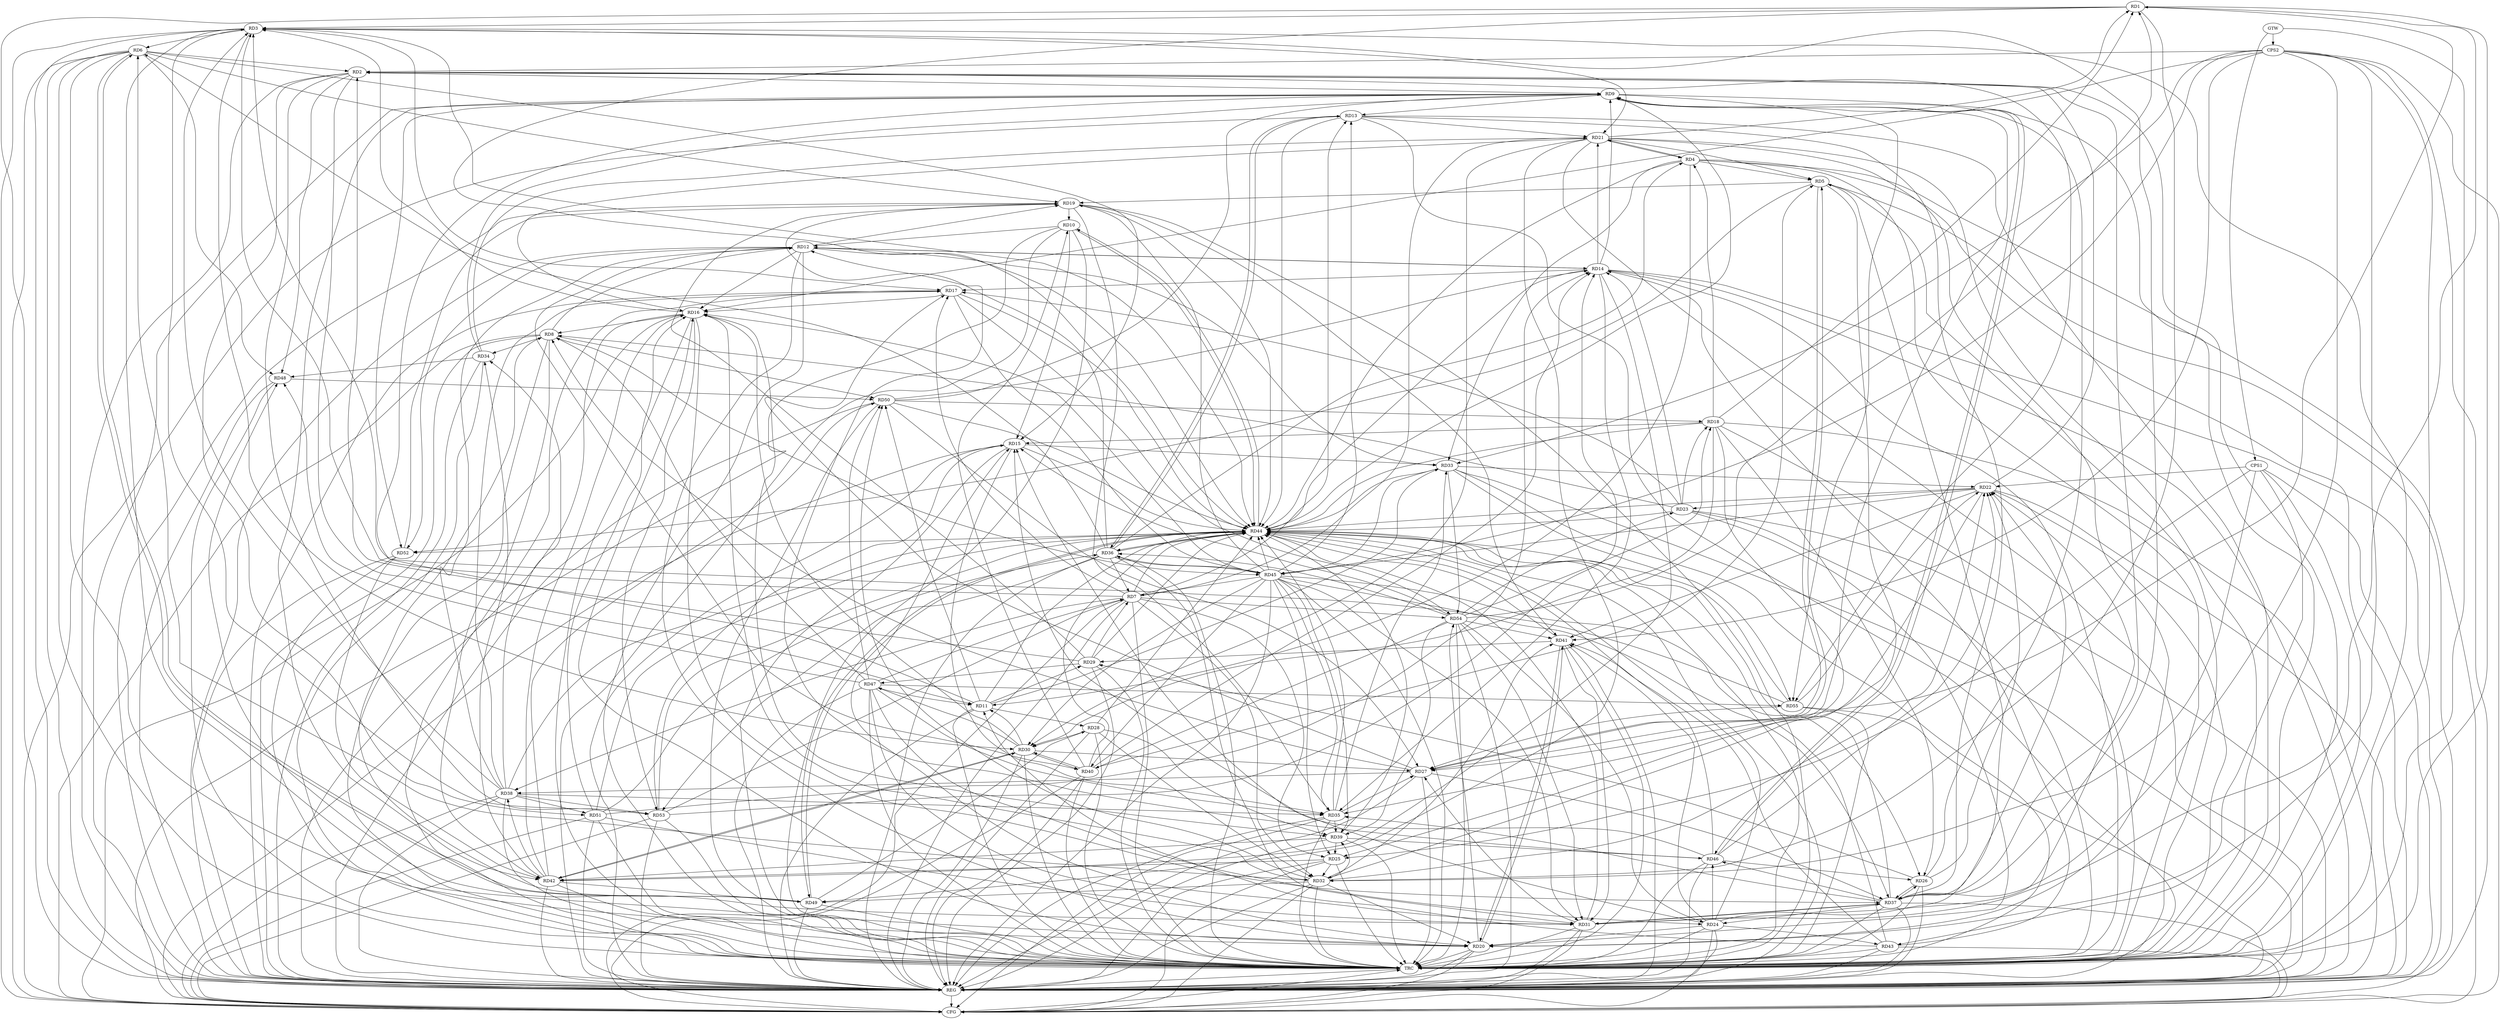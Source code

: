 strict digraph G {
  RD1 [ label="RD1" ];
  RD2 [ label="RD2" ];
  RD3 [ label="RD3" ];
  RD4 [ label="RD4" ];
  RD5 [ label="RD5" ];
  RD6 [ label="RD6" ];
  RD7 [ label="RD7" ];
  RD8 [ label="RD8" ];
  RD9 [ label="RD9" ];
  RD10 [ label="RD10" ];
  RD11 [ label="RD11" ];
  RD12 [ label="RD12" ];
  RD13 [ label="RD13" ];
  RD14 [ label="RD14" ];
  RD15 [ label="RD15" ];
  RD16 [ label="RD16" ];
  RD17 [ label="RD17" ];
  RD18 [ label="RD18" ];
  RD19 [ label="RD19" ];
  RD20 [ label="RD20" ];
  RD21 [ label="RD21" ];
  RD22 [ label="RD22" ];
  RD23 [ label="RD23" ];
  RD24 [ label="RD24" ];
  RD25 [ label="RD25" ];
  RD26 [ label="RD26" ];
  RD27 [ label="RD27" ];
  RD28 [ label="RD28" ];
  RD29 [ label="RD29" ];
  RD30 [ label="RD30" ];
  RD31 [ label="RD31" ];
  RD32 [ label="RD32" ];
  RD33 [ label="RD33" ];
  RD34 [ label="RD34" ];
  RD35 [ label="RD35" ];
  RD36 [ label="RD36" ];
  RD37 [ label="RD37" ];
  RD38 [ label="RD38" ];
  RD39 [ label="RD39" ];
  RD40 [ label="RD40" ];
  RD41 [ label="RD41" ];
  RD42 [ label="RD42" ];
  RD43 [ label="RD43" ];
  RD44 [ label="RD44" ];
  RD45 [ label="RD45" ];
  RD46 [ label="RD46" ];
  RD47 [ label="RD47" ];
  RD48 [ label="RD48" ];
  RD49 [ label="RD49" ];
  RD50 [ label="RD50" ];
  RD51 [ label="RD51" ];
  RD52 [ label="RD52" ];
  RD53 [ label="RD53" ];
  RD54 [ label="RD54" ];
  RD55 [ label="RD55" ];
  CPS1 [ label="CPS1" ];
  CPS2 [ label="CPS2" ];
  GTW [ label="GTW" ];
  REG [ label="REG" ];
  CFG [ label="CFG" ];
  TRC [ label="TRC" ];
  RD1 -> RD3;
  RD18 -> RD1;
  RD21 -> RD1;
  RD1 -> RD27;
  RD31 -> RD1;
  RD1 -> RD32;
  RD54 -> RD1;
  RD6 -> RD2;
  RD2 -> RD9;
  RD2 -> RD11;
  RD22 -> RD2;
  RD29 -> RD2;
  RD37 -> RD2;
  RD2 -> RD48;
  RD2 -> RD51;
  RD2 -> RD53;
  RD2 -> RD55;
  RD3 -> RD6;
  RD7 -> RD3;
  RD16 -> RD3;
  RD3 -> RD17;
  RD3 -> RD20;
  RD3 -> RD21;
  RD3 -> RD30;
  RD37 -> RD3;
  RD38 -> RD3;
  RD53 -> RD3;
  RD55 -> RD3;
  RD4 -> RD5;
  RD4 -> RD11;
  RD18 -> RD4;
  RD4 -> RD21;
  RD21 -> RD4;
  RD4 -> RD33;
  RD36 -> RD4;
  RD5 -> RD19;
  RD21 -> RD5;
  RD24 -> RD5;
  RD5 -> RD27;
  RD27 -> RD5;
  RD5 -> RD32;
  RD40 -> RD5;
  RD5 -> RD52;
  RD6 -> RD15;
  RD6 -> RD19;
  RD6 -> RD20;
  RD32 -> RD6;
  RD36 -> RD6;
  RD6 -> RD48;
  RD6 -> RD49;
  RD49 -> RD6;
  RD7 -> RD13;
  RD7 -> RD17;
  RD7 -> RD21;
  RD7 -> RD25;
  RD29 -> RD7;
  RD7 -> RD32;
  RD36 -> RD7;
  RD7 -> RD38;
  RD45 -> RD7;
  RD47 -> RD7;
  RD53 -> RD7;
  RD7 -> RD54;
  RD8 -> RD12;
  RD16 -> RD8;
  RD23 -> RD8;
  RD27 -> RD8;
  RD8 -> RD34;
  RD8 -> RD42;
  RD8 -> RD45;
  RD47 -> RD8;
  RD49 -> RD8;
  RD8 -> RD50;
  RD11 -> RD9;
  RD9 -> RD13;
  RD14 -> RD9;
  RD26 -> RD9;
  RD9 -> RD27;
  RD34 -> RD9;
  RD9 -> RD42;
  RD44 -> RD9;
  RD9 -> RD46;
  RD46 -> RD9;
  RD50 -> RD9;
  RD9 -> RD52;
  RD9 -> RD55;
  RD10 -> RD12;
  RD10 -> RD15;
  RD19 -> RD10;
  RD40 -> RD10;
  RD44 -> RD10;
  RD11 -> RD28;
  RD11 -> RD29;
  RD30 -> RD11;
  RD11 -> RD33;
  RD43 -> RD11;
  RD11 -> RD44;
  RD47 -> RD11;
  RD11 -> RD50;
  RD12 -> RD14;
  RD14 -> RD12;
  RD12 -> RD16;
  RD12 -> RD19;
  RD12 -> RD20;
  RD12 -> RD33;
  RD38 -> RD12;
  RD12 -> RD40;
  RD12 -> RD44;
  RD46 -> RD12;
  RD12 -> RD52;
  RD13 -> RD21;
  RD13 -> RD36;
  RD36 -> RD13;
  RD13 -> RD37;
  RD45 -> RD13;
  RD14 -> RD17;
  RD14 -> RD21;
  RD23 -> RD14;
  RD14 -> RD35;
  RD40 -> RD14;
  RD14 -> RD42;
  RD43 -> RD14;
  RD14 -> RD44;
  RD50 -> RD14;
  RD51 -> RD14;
  RD53 -> RD14;
  RD18 -> RD15;
  RD24 -> RD15;
  RD31 -> RD15;
  RD15 -> RD33;
  RD15 -> RD35;
  RD15 -> RD44;
  RD46 -> RD15;
  RD53 -> RD15;
  RD54 -> RD15;
  RD17 -> RD16;
  RD20 -> RD16;
  RD21 -> RD16;
  RD30 -> RD16;
  RD16 -> RD32;
  RD16 -> RD37;
  RD16 -> RD39;
  RD42 -> RD16;
  RD45 -> RD16;
  RD51 -> RD16;
  RD16 -> RD53;
  RD23 -> RD17;
  RD27 -> RD17;
  RD38 -> RD17;
  RD17 -> RD44;
  RD17 -> RD45;
  RD17 -> RD54;
  RD23 -> RD18;
  RD18 -> RD25;
  RD18 -> RD26;
  RD18 -> RD30;
  RD50 -> RD18;
  RD54 -> RD18;
  RD29 -> RD19;
  RD19 -> RD35;
  RD36 -> RD19;
  RD19 -> RD41;
  RD45 -> RD19;
  RD52 -> RD19;
  RD21 -> RD20;
  RD23 -> RD20;
  RD24 -> RD20;
  RD32 -> RD20;
  RD20 -> RD41;
  RD41 -> RD20;
  RD47 -> RD20;
  RD20 -> RD54;
  RD21 -> RD30;
  RD34 -> RD21;
  RD21 -> RD49;
  RD22 -> RD23;
  RD26 -> RD22;
  RD31 -> RD22;
  RD32 -> RD22;
  RD33 -> RD22;
  RD22 -> RD35;
  RD37 -> RD22;
  RD22 -> RD41;
  RD22 -> RD45;
  RD46 -> RD22;
  RD55 -> RD22;
  RD54 -> RD23;
  RD37 -> RD24;
  RD24 -> RD41;
  RD24 -> RD43;
  RD24 -> RD46;
  RD47 -> RD24;
  RD54 -> RD24;
  RD25 -> RD32;
  RD39 -> RD25;
  RD25 -> RD42;
  RD45 -> RD25;
  RD26 -> RD29;
  RD26 -> RD37;
  RD37 -> RD26;
  RD45 -> RD26;
  RD46 -> RD26;
  RD30 -> RD27;
  RD31 -> RD27;
  RD35 -> RD27;
  RD27 -> RD37;
  RD27 -> RD38;
  RD50 -> RD27;
  RD55 -> RD27;
  RD28 -> RD30;
  RD28 -> RD32;
  RD28 -> RD39;
  RD49 -> RD28;
  RD41 -> RD29;
  RD29 -> RD44;
  RD29 -> RD47;
  RD30 -> RD40;
  RD40 -> RD30;
  RD30 -> RD42;
  RD42 -> RD30;
  RD45 -> RD30;
  RD30 -> RD47;
  RD36 -> RD31;
  RD31 -> RD37;
  RD37 -> RD31;
  RD41 -> RD31;
  RD45 -> RD31;
  RD31 -> RD48;
  RD51 -> RD31;
  RD54 -> RD31;
  RD32 -> RD39;
  RD32 -> RD41;
  RD32 -> RD49;
  RD32 -> RD50;
  RD35 -> RD33;
  RD33 -> RD44;
  RD33 -> RD45;
  RD33 -> RD54;
  RD33 -> RD55;
  RD38 -> RD34;
  RD42 -> RD34;
  RD34 -> RD48;
  RD37 -> RD35;
  RD38 -> RD35;
  RD35 -> RD39;
  RD35 -> RD44;
  RD45 -> RD35;
  RD47 -> RD35;
  RD36 -> RD44;
  RD44 -> RD36;
  RD36 -> RD45;
  RD45 -> RD36;
  RD51 -> RD36;
  RD36 -> RD53;
  RD54 -> RD36;
  RD45 -> RD37;
  RD37 -> RD46;
  RD42 -> RD38;
  RD38 -> RD44;
  RD38 -> RD51;
  RD38 -> RD53;
  RD39 -> RD42;
  RD45 -> RD39;
  RD39 -> RD46;
  RD54 -> RD39;
  RD45 -> RD40;
  RD54 -> RD40;
  RD43 -> RD41;
  RD54 -> RD41;
  RD42 -> RD49;
  RD42 -> RD50;
  RD52 -> RD42;
  RD45 -> RD44;
  RD44 -> RD49;
  RD44 -> RD52;
  RD47 -> RD48;
  RD47 -> RD50;
  RD47 -> RD55;
  RD48 -> RD50;
  CPS1 -> RD32;
  CPS1 -> RD25;
  CPS1 -> RD20;
  CPS1 -> RD22;
  CPS2 -> RD45;
  CPS2 -> RD43;
  CPS2 -> RD37;
  CPS2 -> RD16;
  CPS2 -> RD2;
  CPS2 -> RD33;
  CPS2 -> RD41;
  GTW -> CPS1;
  GTW -> CPS2;
  RD1 -> REG;
  RD2 -> REG;
  RD3 -> REG;
  RD4 -> REG;
  RD5 -> REG;
  RD6 -> REG;
  RD7 -> REG;
  RD8 -> REG;
  RD9 -> REG;
  RD10 -> REG;
  RD11 -> REG;
  RD12 -> REG;
  RD13 -> REG;
  RD14 -> REG;
  RD15 -> REG;
  RD16 -> REG;
  RD17 -> REG;
  RD18 -> REG;
  RD19 -> REG;
  RD20 -> REG;
  RD21 -> REG;
  RD22 -> REG;
  RD23 -> REG;
  RD24 -> REG;
  RD25 -> REG;
  RD26 -> REG;
  RD27 -> REG;
  RD28 -> REG;
  RD29 -> REG;
  RD30 -> REG;
  RD31 -> REG;
  RD32 -> REG;
  RD33 -> REG;
  RD34 -> REG;
  RD35 -> REG;
  RD36 -> REG;
  RD37 -> REG;
  RD38 -> REG;
  RD39 -> REG;
  RD40 -> REG;
  RD41 -> REG;
  RD42 -> REG;
  RD43 -> REG;
  RD44 -> REG;
  RD45 -> REG;
  RD46 -> REG;
  RD47 -> REG;
  RD48 -> REG;
  RD49 -> REG;
  RD50 -> REG;
  RD51 -> REG;
  RD52 -> REG;
  RD53 -> REG;
  RD54 -> REG;
  RD55 -> REG;
  CPS1 -> REG;
  CPS2 -> REG;
  RD25 -> CFG;
  RD13 -> CFG;
  RD40 -> CFG;
  RD4 -> CFG;
  RD16 -> CFG;
  RD24 -> CFG;
  CPS2 -> CFG;
  RD51 -> CFG;
  RD6 -> CFG;
  RD15 -> CFG;
  RD32 -> CFG;
  RD3 -> CFG;
  RD10 -> CFG;
  RD43 -> CFG;
  RD37 -> CFG;
  RD8 -> CFG;
  RD35 -> CFG;
  RD14 -> CFG;
  RD53 -> CFG;
  RD7 -> CFG;
  RD20 -> CFG;
  RD38 -> CFG;
  RD31 -> CFG;
  REG -> CFG;
  RD1 -> TRC;
  RD2 -> TRC;
  RD3 -> TRC;
  RD4 -> TRC;
  RD5 -> TRC;
  RD6 -> TRC;
  RD7 -> TRC;
  RD8 -> TRC;
  RD9 -> TRC;
  RD10 -> TRC;
  RD11 -> TRC;
  RD12 -> TRC;
  RD13 -> TRC;
  RD14 -> TRC;
  RD15 -> TRC;
  RD16 -> TRC;
  RD17 -> TRC;
  RD18 -> TRC;
  RD19 -> TRC;
  RD20 -> TRC;
  RD21 -> TRC;
  RD22 -> TRC;
  RD23 -> TRC;
  RD24 -> TRC;
  RD25 -> TRC;
  RD26 -> TRC;
  RD27 -> TRC;
  RD28 -> TRC;
  RD29 -> TRC;
  RD30 -> TRC;
  RD31 -> TRC;
  RD32 -> TRC;
  RD33 -> TRC;
  RD34 -> TRC;
  RD35 -> TRC;
  RD36 -> TRC;
  RD37 -> TRC;
  RD38 -> TRC;
  RD39 -> TRC;
  RD40 -> TRC;
  RD41 -> TRC;
  RD42 -> TRC;
  RD43 -> TRC;
  RD44 -> TRC;
  RD45 -> TRC;
  RD46 -> TRC;
  RD47 -> TRC;
  RD48 -> TRC;
  RD49 -> TRC;
  RD50 -> TRC;
  RD51 -> TRC;
  RD52 -> TRC;
  RD53 -> TRC;
  RD54 -> TRC;
  RD55 -> TRC;
  CPS1 -> TRC;
  CPS2 -> TRC;
  GTW -> TRC;
  CFG -> TRC;
  TRC -> REG;
  RD18 -> RD44;
  RD13 -> RD44;
  RD3 -> RD44;
  RD19 -> RD44;
  RD49 -> RD44;
  RD4 -> RD44;
  RD39 -> RD44;
  RD46 -> RD44;
  RD37 -> RD44;
  RD55 -> RD44;
  RD31 -> RD44;
  RD24 -> RD44;
  RD23 -> RD44;
  RD51 -> RD44;
  RD53 -> RD44;
  RD1 -> RD44;
  RD41 -> RD44;
  RD28 -> RD44;
  RD22 -> RD44;
  RD10 -> RD44;
  RD7 -> RD44;
  RD50 -> RD44;
  RD43 -> RD44;
  RD40 -> RD44;
}
